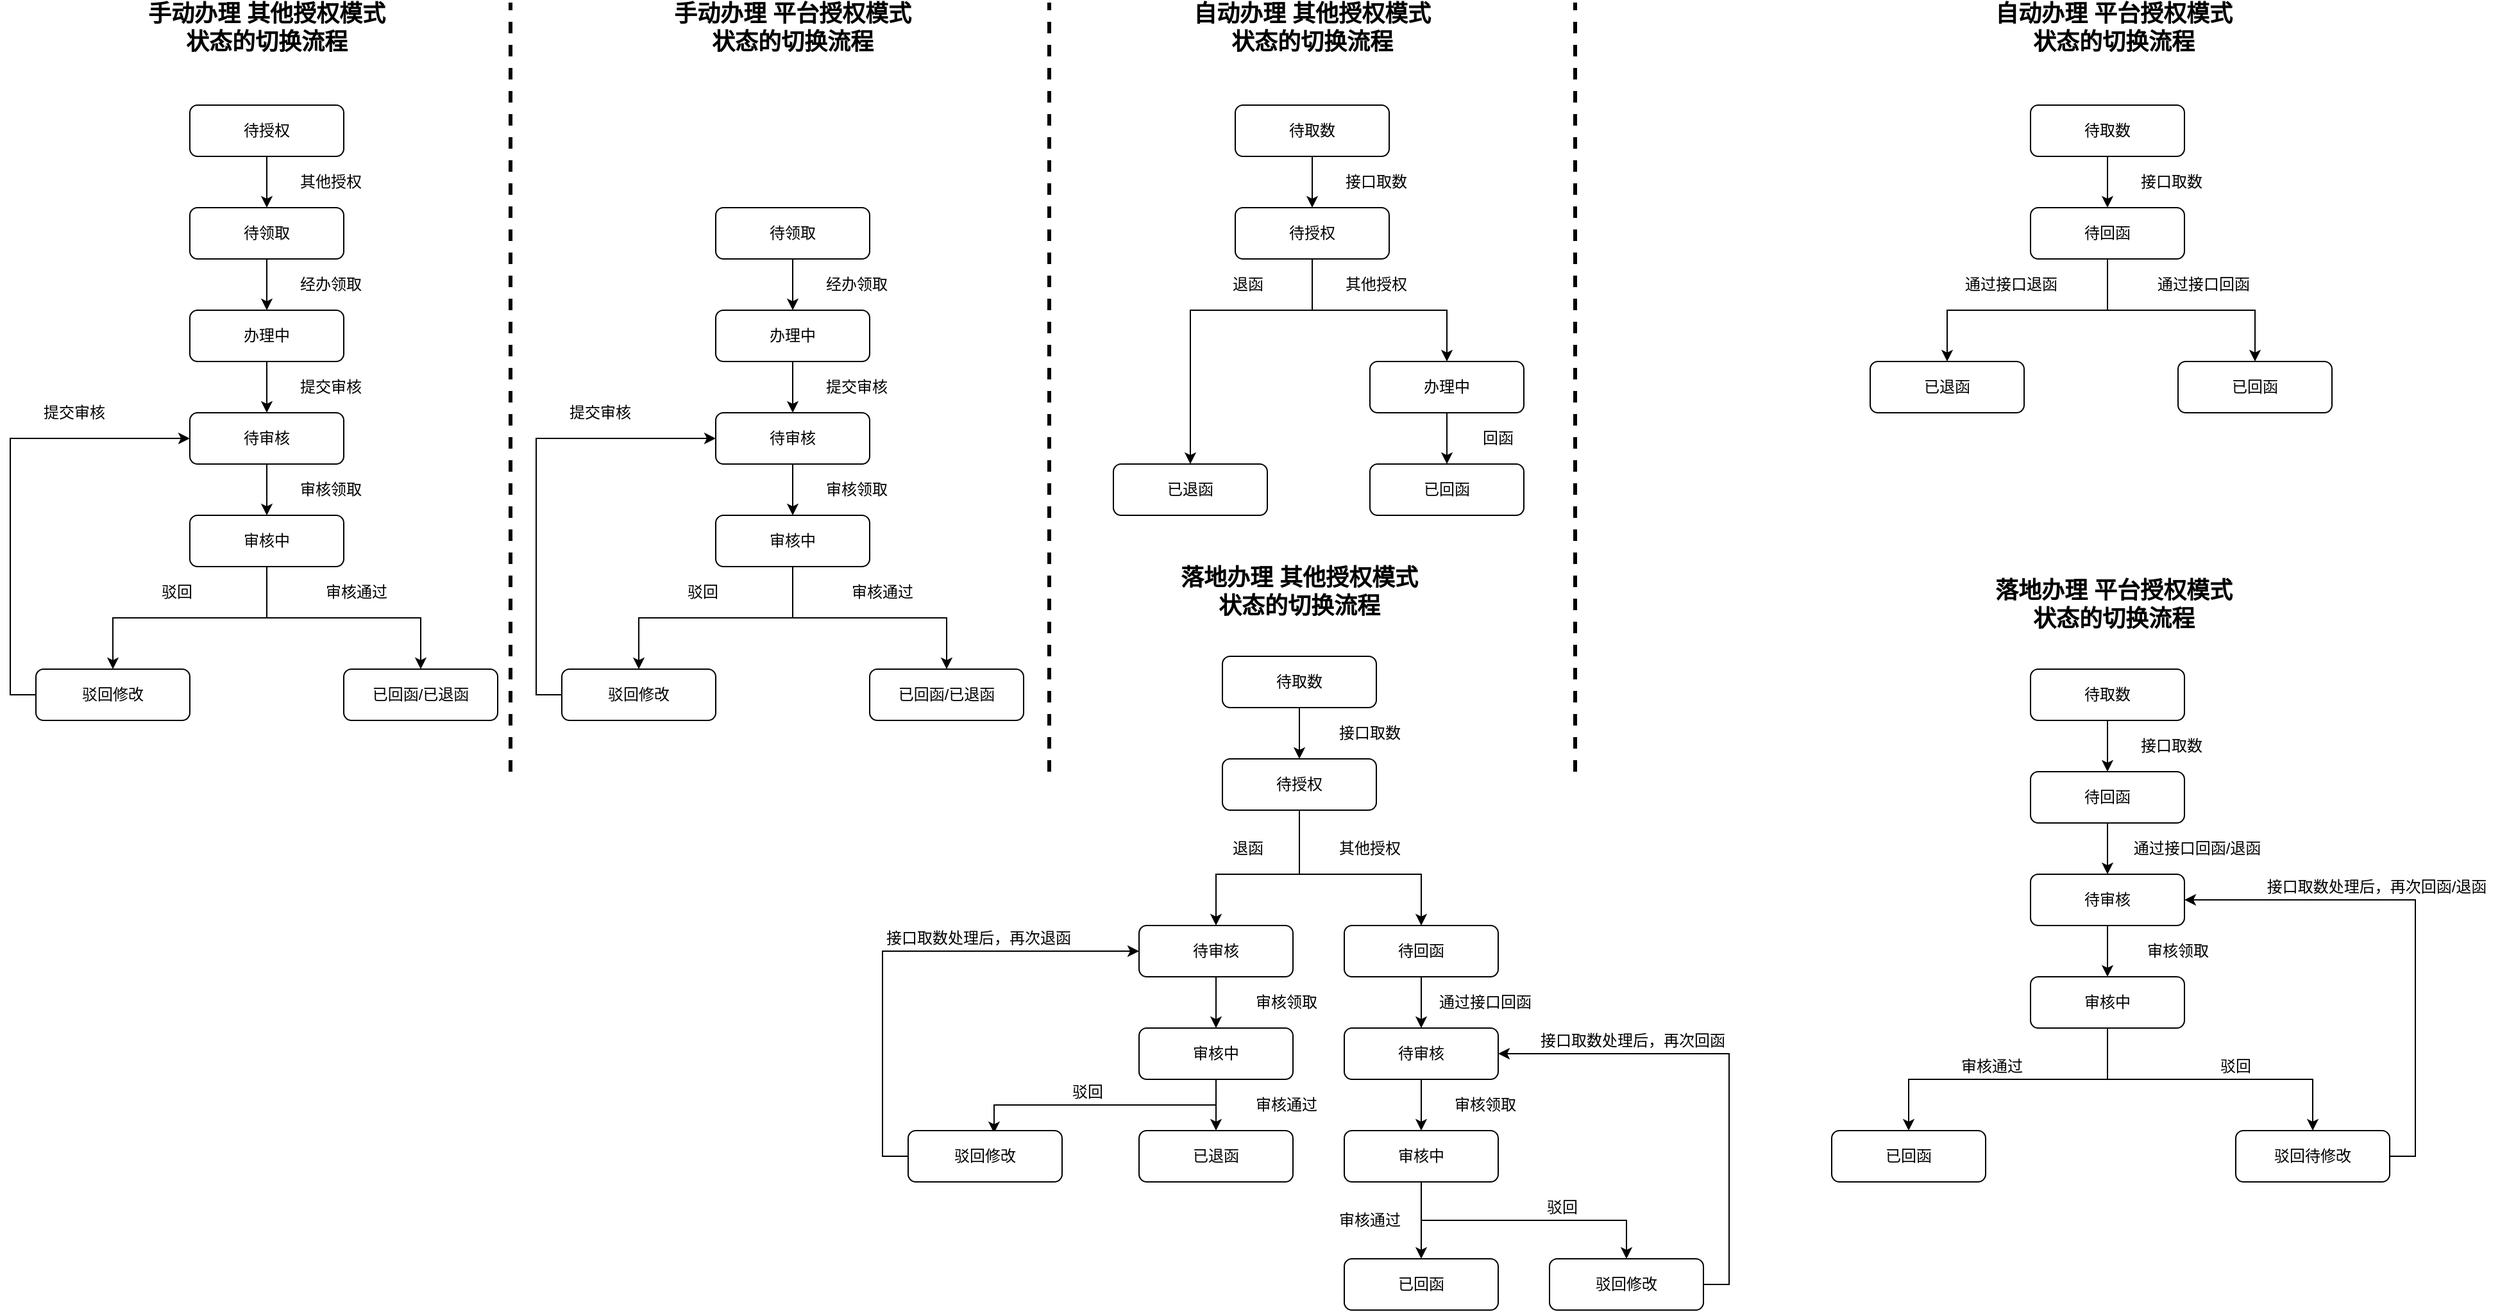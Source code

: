 <mxfile version="13.7.5" type="github">
  <diagram id="QbEDGIfnkf8j7JGIHZ4A" name="第 1 页">
    <mxGraphModel dx="1422" dy="794" grid="1" gridSize="10" guides="1" tooltips="1" connect="1" arrows="1" fold="1" page="1" pageScale="1" pageWidth="827" pageHeight="1169" math="0" shadow="0">
      <root>
        <mxCell id="0" />
        <mxCell id="1" parent="0" />
        <mxCell id="bwtcNRjYHlIZpcFxMYhS-3" style="edgeStyle=orthogonalEdgeStyle;rounded=0;orthogonalLoop=1;jettySize=auto;html=1;exitX=0.5;exitY=1;exitDx=0;exitDy=0;" edge="1" parent="1" source="bwtcNRjYHlIZpcFxMYhS-1" target="bwtcNRjYHlIZpcFxMYhS-2">
          <mxGeometry relative="1" as="geometry" />
        </mxCell>
        <mxCell id="bwtcNRjYHlIZpcFxMYhS-1" value="待授权" style="rounded=1;whiteSpace=wrap;html=1;" vertex="1" parent="1">
          <mxGeometry x="160" y="120" width="120" height="40" as="geometry" />
        </mxCell>
        <mxCell id="bwtcNRjYHlIZpcFxMYhS-6" style="edgeStyle=orthogonalEdgeStyle;rounded=0;orthogonalLoop=1;jettySize=auto;html=1;exitX=0.5;exitY=1;exitDx=0;exitDy=0;" edge="1" parent="1" source="bwtcNRjYHlIZpcFxMYhS-2" target="bwtcNRjYHlIZpcFxMYhS-5">
          <mxGeometry relative="1" as="geometry" />
        </mxCell>
        <mxCell id="bwtcNRjYHlIZpcFxMYhS-2" value="待领取" style="rounded=1;whiteSpace=wrap;html=1;" vertex="1" parent="1">
          <mxGeometry x="160" y="200" width="120" height="40" as="geometry" />
        </mxCell>
        <mxCell id="bwtcNRjYHlIZpcFxMYhS-4" value="其他授权" style="text;html=1;strokeColor=none;fillColor=none;align=center;verticalAlign=middle;whiteSpace=wrap;rounded=0;" vertex="1" parent="1">
          <mxGeometry x="220" y="170" width="100" height="20" as="geometry" />
        </mxCell>
        <mxCell id="bwtcNRjYHlIZpcFxMYhS-9" style="edgeStyle=orthogonalEdgeStyle;rounded=0;orthogonalLoop=1;jettySize=auto;html=1;exitX=0.5;exitY=1;exitDx=0;exitDy=0;" edge="1" parent="1" source="bwtcNRjYHlIZpcFxMYhS-5" target="bwtcNRjYHlIZpcFxMYhS-8">
          <mxGeometry relative="1" as="geometry" />
        </mxCell>
        <mxCell id="bwtcNRjYHlIZpcFxMYhS-5" value="办理中" style="rounded=1;whiteSpace=wrap;html=1;" vertex="1" parent="1">
          <mxGeometry x="160" y="280" width="120" height="40" as="geometry" />
        </mxCell>
        <mxCell id="bwtcNRjYHlIZpcFxMYhS-7" value="经办领取" style="text;html=1;strokeColor=none;fillColor=none;align=center;verticalAlign=middle;whiteSpace=wrap;rounded=0;" vertex="1" parent="1">
          <mxGeometry x="220" y="250" width="100" height="20" as="geometry" />
        </mxCell>
        <mxCell id="bwtcNRjYHlIZpcFxMYhS-12" style="edgeStyle=orthogonalEdgeStyle;rounded=0;orthogonalLoop=1;jettySize=auto;html=1;exitX=0.5;exitY=1;exitDx=0;exitDy=0;" edge="1" parent="1" source="bwtcNRjYHlIZpcFxMYhS-8" target="bwtcNRjYHlIZpcFxMYhS-11">
          <mxGeometry relative="1" as="geometry" />
        </mxCell>
        <mxCell id="bwtcNRjYHlIZpcFxMYhS-8" value="待审核" style="rounded=1;whiteSpace=wrap;html=1;" vertex="1" parent="1">
          <mxGeometry x="160" y="360" width="120" height="40" as="geometry" />
        </mxCell>
        <mxCell id="bwtcNRjYHlIZpcFxMYhS-10" value="提交审核" style="text;html=1;strokeColor=none;fillColor=none;align=center;verticalAlign=middle;whiteSpace=wrap;rounded=0;" vertex="1" parent="1">
          <mxGeometry x="220" y="330" width="100" height="20" as="geometry" />
        </mxCell>
        <mxCell id="bwtcNRjYHlIZpcFxMYhS-15" style="edgeStyle=orthogonalEdgeStyle;rounded=0;orthogonalLoop=1;jettySize=auto;html=1;exitX=0.5;exitY=1;exitDx=0;exitDy=0;" edge="1" parent="1" source="bwtcNRjYHlIZpcFxMYhS-11" target="bwtcNRjYHlIZpcFxMYhS-14">
          <mxGeometry relative="1" as="geometry" />
        </mxCell>
        <mxCell id="bwtcNRjYHlIZpcFxMYhS-22" style="edgeStyle=orthogonalEdgeStyle;rounded=0;orthogonalLoop=1;jettySize=auto;html=1;exitX=0.5;exitY=1;exitDx=0;exitDy=0;entryX=0.5;entryY=0;entryDx=0;entryDy=0;" edge="1" parent="1" source="bwtcNRjYHlIZpcFxMYhS-11" target="bwtcNRjYHlIZpcFxMYhS-21">
          <mxGeometry relative="1" as="geometry" />
        </mxCell>
        <mxCell id="bwtcNRjYHlIZpcFxMYhS-11" value="审核中" style="rounded=1;whiteSpace=wrap;html=1;" vertex="1" parent="1">
          <mxGeometry x="160" y="440" width="120" height="40" as="geometry" />
        </mxCell>
        <mxCell id="bwtcNRjYHlIZpcFxMYhS-13" value="审核领取" style="text;html=1;strokeColor=none;fillColor=none;align=center;verticalAlign=middle;whiteSpace=wrap;rounded=0;" vertex="1" parent="1">
          <mxGeometry x="220" y="410" width="100" height="20" as="geometry" />
        </mxCell>
        <mxCell id="bwtcNRjYHlIZpcFxMYhS-14" value="已回函/已退函" style="rounded=1;whiteSpace=wrap;html=1;" vertex="1" parent="1">
          <mxGeometry x="280" y="560" width="120" height="40" as="geometry" />
        </mxCell>
        <mxCell id="bwtcNRjYHlIZpcFxMYhS-18" value="审核通过" style="text;html=1;strokeColor=none;fillColor=none;align=center;verticalAlign=middle;whiteSpace=wrap;rounded=0;" vertex="1" parent="1">
          <mxGeometry x="240" y="490" width="100" height="20" as="geometry" />
        </mxCell>
        <mxCell id="bwtcNRjYHlIZpcFxMYhS-20" value="驳回" style="text;html=1;strokeColor=none;fillColor=none;align=center;verticalAlign=middle;whiteSpace=wrap;rounded=0;" vertex="1" parent="1">
          <mxGeometry x="120" y="490" width="60" height="20" as="geometry" />
        </mxCell>
        <mxCell id="bwtcNRjYHlIZpcFxMYhS-23" style="edgeStyle=orthogonalEdgeStyle;rounded=0;orthogonalLoop=1;jettySize=auto;html=1;exitX=0;exitY=0.5;exitDx=0;exitDy=0;entryX=0;entryY=0.5;entryDx=0;entryDy=0;" edge="1" parent="1" source="bwtcNRjYHlIZpcFxMYhS-21" target="bwtcNRjYHlIZpcFxMYhS-8">
          <mxGeometry relative="1" as="geometry" />
        </mxCell>
        <mxCell id="bwtcNRjYHlIZpcFxMYhS-21" value="驳回修改" style="rounded=1;whiteSpace=wrap;html=1;" vertex="1" parent="1">
          <mxGeometry x="40" y="560" width="120" height="40" as="geometry" />
        </mxCell>
        <mxCell id="bwtcNRjYHlIZpcFxMYhS-24" value="提交审核" style="text;html=1;strokeColor=none;fillColor=none;align=center;verticalAlign=middle;whiteSpace=wrap;rounded=0;" vertex="1" parent="1">
          <mxGeometry x="40" y="350" width="60" height="20" as="geometry" />
        </mxCell>
        <mxCell id="bwtcNRjYHlIZpcFxMYhS-25" value="手动办理 其他授权模式&lt;br&gt;状态的切换流程" style="text;html=1;strokeColor=none;fillColor=none;align=center;verticalAlign=middle;whiteSpace=wrap;rounded=0;fontSize=18;fontStyle=1" vertex="1" parent="1">
          <mxGeometry x="75" y="40" width="290" height="40" as="geometry" />
        </mxCell>
        <mxCell id="bwtcNRjYHlIZpcFxMYhS-28" style="edgeStyle=orthogonalEdgeStyle;rounded=0;orthogonalLoop=1;jettySize=auto;html=1;exitX=0.5;exitY=1;exitDx=0;exitDy=0;" edge="1" source="bwtcNRjYHlIZpcFxMYhS-29" target="bwtcNRjYHlIZpcFxMYhS-32" parent="1">
          <mxGeometry relative="1" as="geometry" />
        </mxCell>
        <mxCell id="bwtcNRjYHlIZpcFxMYhS-29" value="待领取" style="rounded=1;whiteSpace=wrap;html=1;" vertex="1" parent="1">
          <mxGeometry x="570" y="200" width="120" height="40" as="geometry" />
        </mxCell>
        <mxCell id="bwtcNRjYHlIZpcFxMYhS-31" style="edgeStyle=orthogonalEdgeStyle;rounded=0;orthogonalLoop=1;jettySize=auto;html=1;exitX=0.5;exitY=1;exitDx=0;exitDy=0;" edge="1" source="bwtcNRjYHlIZpcFxMYhS-32" target="bwtcNRjYHlIZpcFxMYhS-35" parent="1">
          <mxGeometry relative="1" as="geometry" />
        </mxCell>
        <mxCell id="bwtcNRjYHlIZpcFxMYhS-32" value="办理中" style="rounded=1;whiteSpace=wrap;html=1;" vertex="1" parent="1">
          <mxGeometry x="570" y="280" width="120" height="40" as="geometry" />
        </mxCell>
        <mxCell id="bwtcNRjYHlIZpcFxMYhS-33" value="经办领取" style="text;html=1;strokeColor=none;fillColor=none;align=center;verticalAlign=middle;whiteSpace=wrap;rounded=0;" vertex="1" parent="1">
          <mxGeometry x="630" y="250" width="100" height="20" as="geometry" />
        </mxCell>
        <mxCell id="bwtcNRjYHlIZpcFxMYhS-34" style="edgeStyle=orthogonalEdgeStyle;rounded=0;orthogonalLoop=1;jettySize=auto;html=1;exitX=0.5;exitY=1;exitDx=0;exitDy=0;" edge="1" source="bwtcNRjYHlIZpcFxMYhS-35" target="bwtcNRjYHlIZpcFxMYhS-39" parent="1">
          <mxGeometry relative="1" as="geometry" />
        </mxCell>
        <mxCell id="bwtcNRjYHlIZpcFxMYhS-35" value="待审核" style="rounded=1;whiteSpace=wrap;html=1;" vertex="1" parent="1">
          <mxGeometry x="570" y="360" width="120" height="40" as="geometry" />
        </mxCell>
        <mxCell id="bwtcNRjYHlIZpcFxMYhS-36" value="提交审核" style="text;html=1;strokeColor=none;fillColor=none;align=center;verticalAlign=middle;whiteSpace=wrap;rounded=0;" vertex="1" parent="1">
          <mxGeometry x="630" y="330" width="100" height="20" as="geometry" />
        </mxCell>
        <mxCell id="bwtcNRjYHlIZpcFxMYhS-37" style="edgeStyle=orthogonalEdgeStyle;rounded=0;orthogonalLoop=1;jettySize=auto;html=1;exitX=0.5;exitY=1;exitDx=0;exitDy=0;" edge="1" source="bwtcNRjYHlIZpcFxMYhS-39" target="bwtcNRjYHlIZpcFxMYhS-41" parent="1">
          <mxGeometry relative="1" as="geometry" />
        </mxCell>
        <mxCell id="bwtcNRjYHlIZpcFxMYhS-38" style="edgeStyle=orthogonalEdgeStyle;rounded=0;orthogonalLoop=1;jettySize=auto;html=1;exitX=0.5;exitY=1;exitDx=0;exitDy=0;entryX=0.5;entryY=0;entryDx=0;entryDy=0;" edge="1" source="bwtcNRjYHlIZpcFxMYhS-39" target="bwtcNRjYHlIZpcFxMYhS-45" parent="1">
          <mxGeometry relative="1" as="geometry" />
        </mxCell>
        <mxCell id="bwtcNRjYHlIZpcFxMYhS-39" value="审核中" style="rounded=1;whiteSpace=wrap;html=1;" vertex="1" parent="1">
          <mxGeometry x="570" y="440" width="120" height="40" as="geometry" />
        </mxCell>
        <mxCell id="bwtcNRjYHlIZpcFxMYhS-40" value="审核领取" style="text;html=1;strokeColor=none;fillColor=none;align=center;verticalAlign=middle;whiteSpace=wrap;rounded=0;" vertex="1" parent="1">
          <mxGeometry x="630" y="410" width="100" height="20" as="geometry" />
        </mxCell>
        <mxCell id="bwtcNRjYHlIZpcFxMYhS-41" value="已回函/已退函" style="rounded=1;whiteSpace=wrap;html=1;" vertex="1" parent="1">
          <mxGeometry x="690" y="560" width="120" height="40" as="geometry" />
        </mxCell>
        <mxCell id="bwtcNRjYHlIZpcFxMYhS-42" value="审核通过" style="text;html=1;strokeColor=none;fillColor=none;align=center;verticalAlign=middle;whiteSpace=wrap;rounded=0;" vertex="1" parent="1">
          <mxGeometry x="650" y="490" width="100" height="20" as="geometry" />
        </mxCell>
        <mxCell id="bwtcNRjYHlIZpcFxMYhS-43" value="驳回" style="text;html=1;strokeColor=none;fillColor=none;align=center;verticalAlign=middle;whiteSpace=wrap;rounded=0;" vertex="1" parent="1">
          <mxGeometry x="530" y="490" width="60" height="20" as="geometry" />
        </mxCell>
        <mxCell id="bwtcNRjYHlIZpcFxMYhS-44" style="edgeStyle=orthogonalEdgeStyle;rounded=0;orthogonalLoop=1;jettySize=auto;html=1;exitX=0;exitY=0.5;exitDx=0;exitDy=0;entryX=0;entryY=0.5;entryDx=0;entryDy=0;" edge="1" source="bwtcNRjYHlIZpcFxMYhS-45" target="bwtcNRjYHlIZpcFxMYhS-35" parent="1">
          <mxGeometry relative="1" as="geometry" />
        </mxCell>
        <mxCell id="bwtcNRjYHlIZpcFxMYhS-45" value="驳回修改" style="rounded=1;whiteSpace=wrap;html=1;" vertex="1" parent="1">
          <mxGeometry x="450" y="560" width="120" height="40" as="geometry" />
        </mxCell>
        <mxCell id="bwtcNRjYHlIZpcFxMYhS-46" value="提交审核" style="text;html=1;strokeColor=none;fillColor=none;align=center;verticalAlign=middle;whiteSpace=wrap;rounded=0;" vertex="1" parent="1">
          <mxGeometry x="450" y="350" width="60" height="20" as="geometry" />
        </mxCell>
        <mxCell id="bwtcNRjYHlIZpcFxMYhS-47" value="手动办理 平台授权模式&lt;br&gt;状态的切换流程" style="text;html=1;strokeColor=none;fillColor=none;align=center;verticalAlign=middle;whiteSpace=wrap;rounded=0;fontSize=18;fontStyle=1" vertex="1" parent="1">
          <mxGeometry x="485" y="40" width="290" height="40" as="geometry" />
        </mxCell>
        <mxCell id="bwtcNRjYHlIZpcFxMYhS-48" value="" style="endArrow=none;dashed=1;html=1;fontSize=18;fontStyle=1;strokeWidth=3;" edge="1" parent="1">
          <mxGeometry width="50" height="50" relative="1" as="geometry">
            <mxPoint x="410" y="640" as="sourcePoint" />
            <mxPoint x="410" y="40" as="targetPoint" />
          </mxGeometry>
        </mxCell>
        <mxCell id="bwtcNRjYHlIZpcFxMYhS-50" value="" style="endArrow=none;dashed=1;html=1;fontSize=18;fontStyle=1;strokeWidth=3;" edge="1" parent="1">
          <mxGeometry width="50" height="50" relative="1" as="geometry">
            <mxPoint x="830" y="640" as="sourcePoint" />
            <mxPoint x="830" y="40" as="targetPoint" />
          </mxGeometry>
        </mxCell>
        <mxCell id="bwtcNRjYHlIZpcFxMYhS-103" style="edgeStyle=orthogonalEdgeStyle;rounded=0;orthogonalLoop=1;jettySize=auto;html=1;exitX=0.5;exitY=1;exitDx=0;exitDy=0;strokeWidth=1;fontSize=12;" edge="1" parent="1" source="bwtcNRjYHlIZpcFxMYhS-52" target="bwtcNRjYHlIZpcFxMYhS-102">
          <mxGeometry relative="1" as="geometry" />
        </mxCell>
        <mxCell id="bwtcNRjYHlIZpcFxMYhS-107" style="edgeStyle=orthogonalEdgeStyle;rounded=0;orthogonalLoop=1;jettySize=auto;html=1;exitX=0.5;exitY=1;exitDx=0;exitDy=0;entryX=0.5;entryY=0;entryDx=0;entryDy=0;strokeWidth=1;fontSize=12;" edge="1" parent="1" source="bwtcNRjYHlIZpcFxMYhS-52" target="bwtcNRjYHlIZpcFxMYhS-54">
          <mxGeometry relative="1" as="geometry">
            <Array as="points">
              <mxPoint x="1035" y="280" />
              <mxPoint x="940" y="280" />
            </Array>
          </mxGeometry>
        </mxCell>
        <mxCell id="bwtcNRjYHlIZpcFxMYhS-52" value="待授权" style="rounded=1;whiteSpace=wrap;html=1;" vertex="1" parent="1">
          <mxGeometry x="975" y="200" width="120" height="40" as="geometry" />
        </mxCell>
        <mxCell id="bwtcNRjYHlIZpcFxMYhS-54" value="已退函" style="rounded=1;whiteSpace=wrap;html=1;" vertex="1" parent="1">
          <mxGeometry x="880" y="400" width="120" height="40" as="geometry" />
        </mxCell>
        <mxCell id="bwtcNRjYHlIZpcFxMYhS-55" value="退函" style="text;html=1;strokeColor=none;fillColor=none;align=center;verticalAlign=middle;whiteSpace=wrap;rounded=0;" vertex="1" parent="1">
          <mxGeometry x="935" y="250" width="100" height="20" as="geometry" />
        </mxCell>
        <mxCell id="bwtcNRjYHlIZpcFxMYhS-72" value="自动办理 其他授权模式&lt;br&gt;状态的切换流程" style="text;html=1;strokeColor=none;fillColor=none;align=center;verticalAlign=middle;whiteSpace=wrap;rounded=0;fontSize=18;fontStyle=1" vertex="1" parent="1">
          <mxGeometry x="890" y="50" width="290" height="20" as="geometry" />
        </mxCell>
        <mxCell id="bwtcNRjYHlIZpcFxMYhS-73" value="" style="endArrow=none;dashed=1;html=1;fontSize=18;fontStyle=1;strokeWidth=3;" edge="1" parent="1">
          <mxGeometry width="50" height="50" relative="1" as="geometry">
            <mxPoint x="1240" y="640" as="sourcePoint" />
            <mxPoint x="1240" y="40" as="targetPoint" />
          </mxGeometry>
        </mxCell>
        <mxCell id="bwtcNRjYHlIZpcFxMYhS-94" value="自动办理 平台授权模式&lt;br&gt;状态的切换流程" style="text;html=1;strokeColor=none;fillColor=none;align=center;verticalAlign=middle;whiteSpace=wrap;rounded=0;fontSize=18;fontStyle=1" vertex="1" parent="1">
          <mxGeometry x="1515" y="50" width="290" height="20" as="geometry" />
        </mxCell>
        <mxCell id="bwtcNRjYHlIZpcFxMYhS-99" value="已回函" style="rounded=1;whiteSpace=wrap;html=1;fontSize=12;" vertex="1" parent="1">
          <mxGeometry x="1080" y="400" width="120" height="40" as="geometry" />
        </mxCell>
        <mxCell id="bwtcNRjYHlIZpcFxMYhS-101" value="回函" style="text;html=1;strokeColor=none;fillColor=none;align=center;verticalAlign=middle;whiteSpace=wrap;rounded=0;" vertex="1" parent="1">
          <mxGeometry x="1130" y="370" width="100" height="20" as="geometry" />
        </mxCell>
        <mxCell id="bwtcNRjYHlIZpcFxMYhS-106" style="edgeStyle=orthogonalEdgeStyle;rounded=0;orthogonalLoop=1;jettySize=auto;html=1;exitX=0.5;exitY=1;exitDx=0;exitDy=0;strokeWidth=1;fontSize=12;" edge="1" parent="1" source="bwtcNRjYHlIZpcFxMYhS-102" target="bwtcNRjYHlIZpcFxMYhS-99">
          <mxGeometry relative="1" as="geometry" />
        </mxCell>
        <mxCell id="bwtcNRjYHlIZpcFxMYhS-102" value="办理中" style="rounded=1;whiteSpace=wrap;html=1;fontSize=12;" vertex="1" parent="1">
          <mxGeometry x="1080" y="320" width="120" height="40" as="geometry" />
        </mxCell>
        <mxCell id="bwtcNRjYHlIZpcFxMYhS-104" value="其他授权" style="text;html=1;strokeColor=none;fillColor=none;align=center;verticalAlign=middle;whiteSpace=wrap;rounded=0;" vertex="1" parent="1">
          <mxGeometry x="1035" y="250" width="100" height="20" as="geometry" />
        </mxCell>
        <mxCell id="bwtcNRjYHlIZpcFxMYhS-108" value="落地办理 其他授权模式&lt;br&gt;状态的切换流程" style="text;html=1;strokeColor=none;fillColor=none;align=center;verticalAlign=middle;whiteSpace=wrap;rounded=0;fontSize=18;fontStyle=1" vertex="1" parent="1">
          <mxGeometry x="880" y="490" width="290" height="20" as="geometry" />
        </mxCell>
        <mxCell id="bwtcNRjYHlIZpcFxMYhS-114" style="edgeStyle=orthogonalEdgeStyle;rounded=0;orthogonalLoop=1;jettySize=auto;html=1;exitX=0.5;exitY=1;exitDx=0;exitDy=0;strokeWidth=1;fontSize=12;" edge="1" parent="1" source="bwtcNRjYHlIZpcFxMYhS-109" target="bwtcNRjYHlIZpcFxMYhS-113">
          <mxGeometry relative="1" as="geometry" />
        </mxCell>
        <mxCell id="bwtcNRjYHlIZpcFxMYhS-109" value="待取数" style="rounded=1;whiteSpace=wrap;html=1;" vertex="1" parent="1">
          <mxGeometry x="965" y="550" width="120" height="40" as="geometry" />
        </mxCell>
        <mxCell id="bwtcNRjYHlIZpcFxMYhS-111" style="edgeStyle=orthogonalEdgeStyle;rounded=0;orthogonalLoop=1;jettySize=auto;html=1;exitX=0.5;exitY=1;exitDx=0;exitDy=0;entryX=0.5;entryY=0;entryDx=0;entryDy=0;strokeWidth=1;fontSize=12;" edge="1" parent="1" source="bwtcNRjYHlIZpcFxMYhS-110" target="bwtcNRjYHlIZpcFxMYhS-52">
          <mxGeometry relative="1" as="geometry" />
        </mxCell>
        <mxCell id="bwtcNRjYHlIZpcFxMYhS-110" value="待取数" style="rounded=1;whiteSpace=wrap;html=1;" vertex="1" parent="1">
          <mxGeometry x="975" y="120" width="120" height="40" as="geometry" />
        </mxCell>
        <mxCell id="bwtcNRjYHlIZpcFxMYhS-112" value="接口取数" style="text;html=1;strokeColor=none;fillColor=none;align=center;verticalAlign=middle;whiteSpace=wrap;rounded=0;" vertex="1" parent="1">
          <mxGeometry x="1035" y="170" width="100" height="20" as="geometry" />
        </mxCell>
        <mxCell id="bwtcNRjYHlIZpcFxMYhS-113" value="待授权" style="rounded=1;whiteSpace=wrap;html=1;fontSize=12;" vertex="1" parent="1">
          <mxGeometry x="965" y="630" width="120" height="40" as="geometry" />
        </mxCell>
        <mxCell id="bwtcNRjYHlIZpcFxMYhS-115" value="接口取数" style="text;html=1;strokeColor=none;fillColor=none;align=center;verticalAlign=middle;whiteSpace=wrap;rounded=0;" vertex="1" parent="1">
          <mxGeometry x="1030" y="600" width="100" height="20" as="geometry" />
        </mxCell>
        <mxCell id="bwtcNRjYHlIZpcFxMYhS-117" style="edgeStyle=orthogonalEdgeStyle;rounded=0;orthogonalLoop=1;jettySize=auto;html=1;exitX=0.5;exitY=1;exitDx=0;exitDy=0;strokeWidth=1;fontSize=12;entryX=0.5;entryY=0;entryDx=0;entryDy=0;" edge="1" target="bwtcNRjYHlIZpcFxMYhS-123" parent="1" source="bwtcNRjYHlIZpcFxMYhS-113">
          <mxGeometry relative="1" as="geometry">
            <mxPoint x="1035" y="680" as="sourcePoint" />
            <Array as="points">
              <mxPoint x="1025" y="720" />
              <mxPoint x="1120" y="720" />
            </Array>
          </mxGeometry>
        </mxCell>
        <mxCell id="bwtcNRjYHlIZpcFxMYhS-118" style="edgeStyle=orthogonalEdgeStyle;rounded=0;orthogonalLoop=1;jettySize=auto;html=1;exitX=0.5;exitY=1;exitDx=0;exitDy=0;entryX=0.5;entryY=0;entryDx=0;entryDy=0;strokeWidth=1;fontSize=12;" edge="1" target="bwtcNRjYHlIZpcFxMYhS-119" parent="1" source="bwtcNRjYHlIZpcFxMYhS-113">
          <mxGeometry relative="1" as="geometry">
            <mxPoint x="1035" y="680" as="sourcePoint" />
            <Array as="points">
              <mxPoint x="1025" y="720" />
              <mxPoint x="960" y="720" />
            </Array>
          </mxGeometry>
        </mxCell>
        <mxCell id="bwtcNRjYHlIZpcFxMYhS-126" style="edgeStyle=orthogonalEdgeStyle;rounded=0;orthogonalLoop=1;jettySize=auto;html=1;exitX=0.5;exitY=1;exitDx=0;exitDy=0;strokeWidth=1;fontSize=12;" edge="1" parent="1" source="bwtcNRjYHlIZpcFxMYhS-119" target="bwtcNRjYHlIZpcFxMYhS-125">
          <mxGeometry relative="1" as="geometry" />
        </mxCell>
        <mxCell id="bwtcNRjYHlIZpcFxMYhS-119" value="待审核" style="rounded=1;whiteSpace=wrap;html=1;" vertex="1" parent="1">
          <mxGeometry x="900" y="760" width="120" height="40" as="geometry" />
        </mxCell>
        <mxCell id="bwtcNRjYHlIZpcFxMYhS-120" value="退函" style="text;html=1;strokeColor=none;fillColor=none;align=center;verticalAlign=middle;whiteSpace=wrap;rounded=0;" vertex="1" parent="1">
          <mxGeometry x="935" y="690" width="100" height="20" as="geometry" />
        </mxCell>
        <mxCell id="bwtcNRjYHlIZpcFxMYhS-139" style="edgeStyle=orthogonalEdgeStyle;rounded=0;orthogonalLoop=1;jettySize=auto;html=1;exitX=0.5;exitY=1;exitDx=0;exitDy=0;strokeWidth=1;fontSize=12;" edge="1" parent="1" source="bwtcNRjYHlIZpcFxMYhS-121" target="bwtcNRjYHlIZpcFxMYhS-138">
          <mxGeometry relative="1" as="geometry" />
        </mxCell>
        <mxCell id="bwtcNRjYHlIZpcFxMYhS-121" value="待审核" style="rounded=1;whiteSpace=wrap;html=1;fontSize=12;" vertex="1" parent="1">
          <mxGeometry x="1060" y="840" width="120" height="40" as="geometry" />
        </mxCell>
        <mxCell id="bwtcNRjYHlIZpcFxMYhS-122" style="edgeStyle=orthogonalEdgeStyle;rounded=0;orthogonalLoop=1;jettySize=auto;html=1;exitX=0.5;exitY=1;exitDx=0;exitDy=0;strokeWidth=1;fontSize=12;" edge="1" source="bwtcNRjYHlIZpcFxMYhS-123" target="bwtcNRjYHlIZpcFxMYhS-121" parent="1">
          <mxGeometry relative="1" as="geometry" />
        </mxCell>
        <mxCell id="bwtcNRjYHlIZpcFxMYhS-123" value="待回函" style="rounded=1;whiteSpace=wrap;html=1;fontSize=12;" vertex="1" parent="1">
          <mxGeometry x="1060" y="760" width="120" height="40" as="geometry" />
        </mxCell>
        <mxCell id="bwtcNRjYHlIZpcFxMYhS-124" value="其他授权" style="text;html=1;strokeColor=none;fillColor=none;align=center;verticalAlign=middle;whiteSpace=wrap;rounded=0;" vertex="1" parent="1">
          <mxGeometry x="1030" y="690" width="100" height="20" as="geometry" />
        </mxCell>
        <mxCell id="bwtcNRjYHlIZpcFxMYhS-132" style="edgeStyle=orthogonalEdgeStyle;rounded=0;orthogonalLoop=1;jettySize=auto;html=1;exitX=0.5;exitY=1;exitDx=0;exitDy=0;strokeWidth=1;fontSize=12;" edge="1" parent="1" source="bwtcNRjYHlIZpcFxMYhS-125" target="bwtcNRjYHlIZpcFxMYhS-131">
          <mxGeometry relative="1" as="geometry" />
        </mxCell>
        <mxCell id="bwtcNRjYHlIZpcFxMYhS-134" style="edgeStyle=orthogonalEdgeStyle;rounded=0;orthogonalLoop=1;jettySize=auto;html=1;exitX=0.5;exitY=1;exitDx=0;exitDy=0;entryX=0.558;entryY=0.05;entryDx=0;entryDy=0;entryPerimeter=0;strokeWidth=1;fontSize=12;" edge="1" parent="1" source="bwtcNRjYHlIZpcFxMYhS-125" target="bwtcNRjYHlIZpcFxMYhS-128">
          <mxGeometry relative="1" as="geometry" />
        </mxCell>
        <mxCell id="bwtcNRjYHlIZpcFxMYhS-125" value="审核中" style="rounded=1;whiteSpace=wrap;html=1;fontSize=12;" vertex="1" parent="1">
          <mxGeometry x="900" y="840" width="120" height="40" as="geometry" />
        </mxCell>
        <mxCell id="bwtcNRjYHlIZpcFxMYhS-127" value="审核领取" style="text;html=1;strokeColor=none;fillColor=none;align=center;verticalAlign=middle;whiteSpace=wrap;rounded=0;" vertex="1" parent="1">
          <mxGeometry x="965" y="810" width="100" height="20" as="geometry" />
        </mxCell>
        <mxCell id="bwtcNRjYHlIZpcFxMYhS-135" style="edgeStyle=orthogonalEdgeStyle;rounded=0;orthogonalLoop=1;jettySize=auto;html=1;exitX=0;exitY=0.5;exitDx=0;exitDy=0;entryX=0;entryY=0.5;entryDx=0;entryDy=0;strokeWidth=1;fontSize=12;" edge="1" parent="1" source="bwtcNRjYHlIZpcFxMYhS-128" target="bwtcNRjYHlIZpcFxMYhS-119">
          <mxGeometry relative="1" as="geometry" />
        </mxCell>
        <mxCell id="bwtcNRjYHlIZpcFxMYhS-128" value="驳回修改" style="rounded=1;whiteSpace=wrap;html=1;fontSize=12;" vertex="1" parent="1">
          <mxGeometry x="720" y="920" width="120" height="40" as="geometry" />
        </mxCell>
        <mxCell id="bwtcNRjYHlIZpcFxMYhS-130" value="驳回" style="text;html=1;strokeColor=none;fillColor=none;align=center;verticalAlign=middle;whiteSpace=wrap;rounded=0;" vertex="1" parent="1">
          <mxGeometry x="810" y="880" width="100" height="20" as="geometry" />
        </mxCell>
        <mxCell id="bwtcNRjYHlIZpcFxMYhS-131" value="已退函" style="rounded=1;whiteSpace=wrap;html=1;fontSize=12;" vertex="1" parent="1">
          <mxGeometry x="900" y="920" width="120" height="40" as="geometry" />
        </mxCell>
        <mxCell id="bwtcNRjYHlIZpcFxMYhS-133" value="审核通过" style="text;html=1;strokeColor=none;fillColor=none;align=center;verticalAlign=middle;whiteSpace=wrap;rounded=0;" vertex="1" parent="1">
          <mxGeometry x="965" y="890" width="100" height="20" as="geometry" />
        </mxCell>
        <mxCell id="bwtcNRjYHlIZpcFxMYhS-136" value="接口取数处理后，再次退函" style="text;html=1;strokeColor=none;fillColor=none;align=center;verticalAlign=middle;whiteSpace=wrap;rounded=0;" vertex="1" parent="1">
          <mxGeometry x="700" y="760" width="150" height="20" as="geometry" />
        </mxCell>
        <mxCell id="bwtcNRjYHlIZpcFxMYhS-137" value="通过接口回函" style="text;html=1;strokeColor=none;fillColor=none;align=center;verticalAlign=middle;whiteSpace=wrap;rounded=0;" vertex="1" parent="1">
          <mxGeometry x="1120" y="810" width="100" height="20" as="geometry" />
        </mxCell>
        <mxCell id="bwtcNRjYHlIZpcFxMYhS-142" style="edgeStyle=orthogonalEdgeStyle;rounded=0;orthogonalLoop=1;jettySize=auto;html=1;exitX=0.5;exitY=1;exitDx=0;exitDy=0;strokeWidth=1;fontSize=12;" edge="1" parent="1" source="bwtcNRjYHlIZpcFxMYhS-138" target="bwtcNRjYHlIZpcFxMYhS-141">
          <mxGeometry relative="1" as="geometry" />
        </mxCell>
        <mxCell id="bwtcNRjYHlIZpcFxMYhS-148" style="edgeStyle=orthogonalEdgeStyle;rounded=0;orthogonalLoop=1;jettySize=auto;html=1;exitX=0.5;exitY=1;exitDx=0;exitDy=0;strokeWidth=1;fontSize=12;" edge="1" parent="1" source="bwtcNRjYHlIZpcFxMYhS-138" target="bwtcNRjYHlIZpcFxMYhS-147">
          <mxGeometry relative="1" as="geometry" />
        </mxCell>
        <mxCell id="bwtcNRjYHlIZpcFxMYhS-138" value="审核中" style="rounded=1;whiteSpace=wrap;html=1;fontSize=12;" vertex="1" parent="1">
          <mxGeometry x="1060" y="920" width="120" height="40" as="geometry" />
        </mxCell>
        <mxCell id="bwtcNRjYHlIZpcFxMYhS-140" value="审核领取" style="text;html=1;strokeColor=none;fillColor=none;align=center;verticalAlign=middle;whiteSpace=wrap;rounded=0;" vertex="1" parent="1">
          <mxGeometry x="1120" y="890" width="100" height="20" as="geometry" />
        </mxCell>
        <mxCell id="bwtcNRjYHlIZpcFxMYhS-141" value="已回函" style="rounded=1;whiteSpace=wrap;html=1;fontSize=12;" vertex="1" parent="1">
          <mxGeometry x="1060" y="1020" width="120" height="40" as="geometry" />
        </mxCell>
        <mxCell id="bwtcNRjYHlIZpcFxMYhS-143" value="审核通过" style="text;html=1;strokeColor=none;fillColor=none;align=center;verticalAlign=middle;whiteSpace=wrap;rounded=0;" vertex="1" parent="1">
          <mxGeometry x="1030" y="980" width="100" height="20" as="geometry" />
        </mxCell>
        <mxCell id="bwtcNRjYHlIZpcFxMYhS-145" value="驳回" style="text;html=1;strokeColor=none;fillColor=none;align=center;verticalAlign=middle;whiteSpace=wrap;rounded=0;" vertex="1" parent="1">
          <mxGeometry x="1180" y="970" width="100" height="20" as="geometry" />
        </mxCell>
        <mxCell id="bwtcNRjYHlIZpcFxMYhS-149" style="edgeStyle=orthogonalEdgeStyle;rounded=0;orthogonalLoop=1;jettySize=auto;html=1;exitX=1;exitY=0.5;exitDx=0;exitDy=0;entryX=1;entryY=0.5;entryDx=0;entryDy=0;strokeWidth=1;fontSize=12;" edge="1" parent="1" source="bwtcNRjYHlIZpcFxMYhS-147" target="bwtcNRjYHlIZpcFxMYhS-121">
          <mxGeometry relative="1" as="geometry">
            <Array as="points">
              <mxPoint x="1360" y="1040" />
              <mxPoint x="1360" y="860" />
            </Array>
          </mxGeometry>
        </mxCell>
        <mxCell id="bwtcNRjYHlIZpcFxMYhS-147" value="驳回修改" style="rounded=1;whiteSpace=wrap;html=1;fontSize=12;" vertex="1" parent="1">
          <mxGeometry x="1220" y="1020" width="120" height="40" as="geometry" />
        </mxCell>
        <mxCell id="bwtcNRjYHlIZpcFxMYhS-150" value="接口取数处理后，再次回函" style="text;html=1;strokeColor=none;fillColor=none;align=center;verticalAlign=middle;whiteSpace=wrap;rounded=0;" vertex="1" parent="1">
          <mxGeometry x="1210" y="840" width="150" height="20" as="geometry" />
        </mxCell>
        <mxCell id="bwtcNRjYHlIZpcFxMYhS-165" style="edgeStyle=orthogonalEdgeStyle;rounded=0;orthogonalLoop=1;jettySize=auto;html=1;exitX=0.5;exitY=1;exitDx=0;exitDy=0;strokeWidth=1;fontSize=12;" edge="1" parent="1" source="bwtcNRjYHlIZpcFxMYhS-154" target="bwtcNRjYHlIZpcFxMYhS-164">
          <mxGeometry relative="1" as="geometry" />
        </mxCell>
        <mxCell id="bwtcNRjYHlIZpcFxMYhS-168" style="edgeStyle=orthogonalEdgeStyle;rounded=0;orthogonalLoop=1;jettySize=auto;html=1;exitX=0.5;exitY=1;exitDx=0;exitDy=0;strokeWidth=1;fontSize=12;" edge="1" parent="1" source="bwtcNRjYHlIZpcFxMYhS-154" target="bwtcNRjYHlIZpcFxMYhS-167">
          <mxGeometry relative="1" as="geometry" />
        </mxCell>
        <mxCell id="bwtcNRjYHlIZpcFxMYhS-154" value="待回函" style="rounded=1;whiteSpace=wrap;html=1;" vertex="1" parent="1">
          <mxGeometry x="1595" y="200" width="120" height="40" as="geometry" />
        </mxCell>
        <mxCell id="bwtcNRjYHlIZpcFxMYhS-160" value="通过接口回函" style="text;html=1;strokeColor=none;fillColor=none;align=center;verticalAlign=middle;whiteSpace=wrap;rounded=0;" vertex="1" parent="1">
          <mxGeometry x="1680" y="250" width="100" height="20" as="geometry" />
        </mxCell>
        <mxCell id="bwtcNRjYHlIZpcFxMYhS-161" style="edgeStyle=orthogonalEdgeStyle;rounded=0;orthogonalLoop=1;jettySize=auto;html=1;exitX=0.5;exitY=1;exitDx=0;exitDy=0;entryX=0.5;entryY=0;entryDx=0;entryDy=0;strokeWidth=1;fontSize=12;" edge="1" source="bwtcNRjYHlIZpcFxMYhS-162" target="bwtcNRjYHlIZpcFxMYhS-154" parent="1">
          <mxGeometry relative="1" as="geometry" />
        </mxCell>
        <mxCell id="bwtcNRjYHlIZpcFxMYhS-162" value="待取数" style="rounded=1;whiteSpace=wrap;html=1;" vertex="1" parent="1">
          <mxGeometry x="1595" y="120" width="120" height="40" as="geometry" />
        </mxCell>
        <mxCell id="bwtcNRjYHlIZpcFxMYhS-163" value="接口取数" style="text;html=1;strokeColor=none;fillColor=none;align=center;verticalAlign=middle;whiteSpace=wrap;rounded=0;" vertex="1" parent="1">
          <mxGeometry x="1655" y="170" width="100" height="20" as="geometry" />
        </mxCell>
        <mxCell id="bwtcNRjYHlIZpcFxMYhS-164" value="已回函" style="rounded=1;whiteSpace=wrap;html=1;fontSize=12;" vertex="1" parent="1">
          <mxGeometry x="1710" y="320" width="120" height="40" as="geometry" />
        </mxCell>
        <mxCell id="bwtcNRjYHlIZpcFxMYhS-167" value="已退函" style="rounded=1;whiteSpace=wrap;html=1;fontSize=12;" vertex="1" parent="1">
          <mxGeometry x="1470" y="320" width="120" height="40" as="geometry" />
        </mxCell>
        <mxCell id="bwtcNRjYHlIZpcFxMYhS-169" value="通过接口退函" style="text;html=1;strokeColor=none;fillColor=none;align=center;verticalAlign=middle;whiteSpace=wrap;rounded=0;" vertex="1" parent="1">
          <mxGeometry x="1530" y="250" width="100" height="20" as="geometry" />
        </mxCell>
        <mxCell id="bwtcNRjYHlIZpcFxMYhS-170" value="落地办理 平台授权模式&lt;br&gt;状态的切换流程" style="text;html=1;strokeColor=none;fillColor=none;align=center;verticalAlign=middle;whiteSpace=wrap;rounded=0;fontSize=18;fontStyle=1" vertex="1" parent="1">
          <mxGeometry x="1515" y="500" width="290" height="20" as="geometry" />
        </mxCell>
        <mxCell id="bwtcNRjYHlIZpcFxMYhS-171" style="edgeStyle=orthogonalEdgeStyle;rounded=0;orthogonalLoop=1;jettySize=auto;html=1;exitX=0.5;exitY=1;exitDx=0;exitDy=0;strokeWidth=1;fontSize=12;" edge="1" source="bwtcNRjYHlIZpcFxMYhS-173" target="bwtcNRjYHlIZpcFxMYhS-178" parent="1">
          <mxGeometry relative="1" as="geometry" />
        </mxCell>
        <mxCell id="bwtcNRjYHlIZpcFxMYhS-173" value="待回函" style="rounded=1;whiteSpace=wrap;html=1;" vertex="1" parent="1">
          <mxGeometry x="1595" y="640" width="120" height="40" as="geometry" />
        </mxCell>
        <mxCell id="bwtcNRjYHlIZpcFxMYhS-174" value="通过接口回函/退函" style="text;html=1;strokeColor=none;fillColor=none;align=center;verticalAlign=middle;whiteSpace=wrap;rounded=0;" vertex="1" parent="1">
          <mxGeometry x="1670" y="690" width="110" height="20" as="geometry" />
        </mxCell>
        <mxCell id="bwtcNRjYHlIZpcFxMYhS-175" style="edgeStyle=orthogonalEdgeStyle;rounded=0;orthogonalLoop=1;jettySize=auto;html=1;exitX=0.5;exitY=1;exitDx=0;exitDy=0;entryX=0.5;entryY=0;entryDx=0;entryDy=0;strokeWidth=1;fontSize=12;" edge="1" source="bwtcNRjYHlIZpcFxMYhS-176" target="bwtcNRjYHlIZpcFxMYhS-173" parent="1">
          <mxGeometry relative="1" as="geometry" />
        </mxCell>
        <mxCell id="bwtcNRjYHlIZpcFxMYhS-176" value="待取数" style="rounded=1;whiteSpace=wrap;html=1;" vertex="1" parent="1">
          <mxGeometry x="1595" y="560" width="120" height="40" as="geometry" />
        </mxCell>
        <mxCell id="bwtcNRjYHlIZpcFxMYhS-177" value="接口取数" style="text;html=1;strokeColor=none;fillColor=none;align=center;verticalAlign=middle;whiteSpace=wrap;rounded=0;" vertex="1" parent="1">
          <mxGeometry x="1655" y="610" width="100" height="20" as="geometry" />
        </mxCell>
        <mxCell id="bwtcNRjYHlIZpcFxMYhS-182" style="edgeStyle=orthogonalEdgeStyle;rounded=0;orthogonalLoop=1;jettySize=auto;html=1;exitX=0.5;exitY=1;exitDx=0;exitDy=0;strokeWidth=1;fontSize=12;" edge="1" parent="1" source="bwtcNRjYHlIZpcFxMYhS-178" target="bwtcNRjYHlIZpcFxMYhS-181">
          <mxGeometry relative="1" as="geometry" />
        </mxCell>
        <mxCell id="bwtcNRjYHlIZpcFxMYhS-178" value="待审核" style="rounded=1;whiteSpace=wrap;html=1;fontSize=12;" vertex="1" parent="1">
          <mxGeometry x="1595" y="720" width="120" height="40" as="geometry" />
        </mxCell>
        <mxCell id="bwtcNRjYHlIZpcFxMYhS-186" style="edgeStyle=orthogonalEdgeStyle;rounded=0;orthogonalLoop=1;jettySize=auto;html=1;exitX=0.5;exitY=1;exitDx=0;exitDy=0;strokeWidth=1;fontSize=12;" edge="1" parent="1" source="bwtcNRjYHlIZpcFxMYhS-181" target="bwtcNRjYHlIZpcFxMYhS-185">
          <mxGeometry relative="1" as="geometry" />
        </mxCell>
        <mxCell id="bwtcNRjYHlIZpcFxMYhS-191" style="edgeStyle=orthogonalEdgeStyle;rounded=0;orthogonalLoop=1;jettySize=auto;html=1;exitX=0.5;exitY=1;exitDx=0;exitDy=0;strokeWidth=1;fontSize=12;" edge="1" parent="1" source="bwtcNRjYHlIZpcFxMYhS-181" target="bwtcNRjYHlIZpcFxMYhS-190">
          <mxGeometry relative="1" as="geometry" />
        </mxCell>
        <mxCell id="bwtcNRjYHlIZpcFxMYhS-181" value="审核中" style="rounded=1;whiteSpace=wrap;html=1;fontSize=12;" vertex="1" parent="1">
          <mxGeometry x="1595" y="800" width="120" height="40" as="geometry" />
        </mxCell>
        <mxCell id="bwtcNRjYHlIZpcFxMYhS-194" style="edgeStyle=orthogonalEdgeStyle;rounded=0;orthogonalLoop=1;jettySize=auto;html=1;exitX=1;exitY=0.5;exitDx=0;exitDy=0;entryX=1;entryY=0.5;entryDx=0;entryDy=0;strokeWidth=1;fontSize=12;" edge="1" parent="1" source="bwtcNRjYHlIZpcFxMYhS-185" target="bwtcNRjYHlIZpcFxMYhS-178">
          <mxGeometry relative="1" as="geometry" />
        </mxCell>
        <mxCell id="bwtcNRjYHlIZpcFxMYhS-185" value="驳回待修改" style="rounded=1;whiteSpace=wrap;html=1;fontSize=12;" vertex="1" parent="1">
          <mxGeometry x="1755" y="920" width="120" height="40" as="geometry" />
        </mxCell>
        <mxCell id="bwtcNRjYHlIZpcFxMYhS-187" value="审核领取" style="text;html=1;strokeColor=none;fillColor=none;align=center;verticalAlign=middle;whiteSpace=wrap;rounded=0;" vertex="1" parent="1">
          <mxGeometry x="1660" y="770" width="100" height="20" as="geometry" />
        </mxCell>
        <mxCell id="bwtcNRjYHlIZpcFxMYhS-188" value="驳回" style="text;html=1;strokeColor=none;fillColor=none;align=center;verticalAlign=middle;whiteSpace=wrap;rounded=0;" vertex="1" parent="1">
          <mxGeometry x="1705" y="860" width="100" height="20" as="geometry" />
        </mxCell>
        <mxCell id="bwtcNRjYHlIZpcFxMYhS-190" value="已回函" style="rounded=1;whiteSpace=wrap;html=1;fontSize=12;" vertex="1" parent="1">
          <mxGeometry x="1440" y="920" width="120" height="40" as="geometry" />
        </mxCell>
        <mxCell id="bwtcNRjYHlIZpcFxMYhS-192" value="审核通过" style="text;html=1;strokeColor=none;fillColor=none;align=center;verticalAlign=middle;whiteSpace=wrap;rounded=0;" vertex="1" parent="1">
          <mxGeometry x="1515" y="860" width="100" height="20" as="geometry" />
        </mxCell>
        <mxCell id="bwtcNRjYHlIZpcFxMYhS-195" value="接口取数处理后，再次回函/退函" style="text;html=1;strokeColor=none;fillColor=none;align=center;verticalAlign=middle;whiteSpace=wrap;rounded=0;" vertex="1" parent="1">
          <mxGeometry x="1770" y="720" width="190" height="20" as="geometry" />
        </mxCell>
      </root>
    </mxGraphModel>
  </diagram>
</mxfile>
